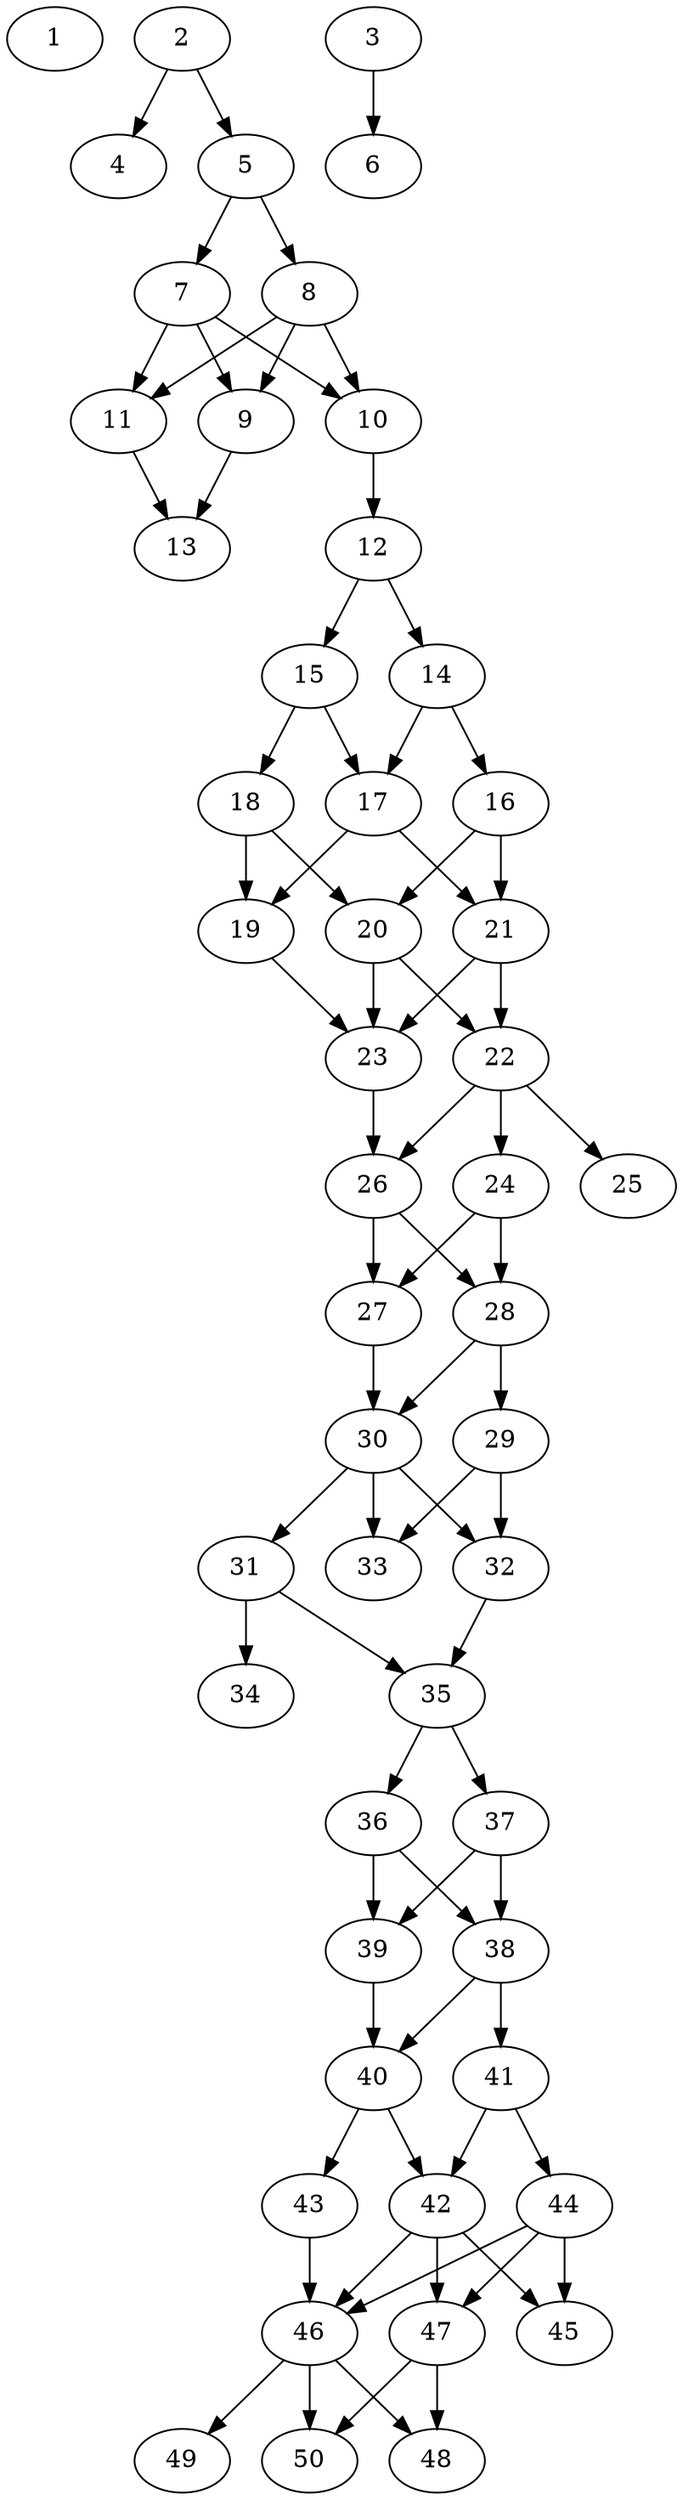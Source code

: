 // DAG automatically generated by daggen at Thu Oct  3 14:07:58 2019
// ./daggen --dot -n 50 --ccr 0.5 --fat 0.3 --regular 0.7 --density 0.7 --mindata 5242880 --maxdata 52428800 
digraph G {
  1 [size="55136256", alpha="0.11", expect_size="27568128"] 
  2 [size="10606592", alpha="0.10", expect_size="5303296"] 
  2 -> 4 [size ="5303296"]
  2 -> 5 [size ="5303296"]
  3 [size="50079744", alpha="0.15", expect_size="25039872"] 
  3 -> 6 [size ="25039872"]
  4 [size="80607232", alpha="0.11", expect_size="40303616"] 
  5 [size="65243136", alpha="0.10", expect_size="32621568"] 
  5 -> 7 [size ="32621568"]
  5 -> 8 [size ="32621568"]
  6 [size="13748224", alpha="0.02", expect_size="6874112"] 
  7 [size="98455552", alpha="0.19", expect_size="49227776"] 
  7 -> 9 [size ="49227776"]
  7 -> 10 [size ="49227776"]
  7 -> 11 [size ="49227776"]
  8 [size="41334784", alpha="0.18", expect_size="20667392"] 
  8 -> 9 [size ="20667392"]
  8 -> 10 [size ="20667392"]
  8 -> 11 [size ="20667392"]
  9 [size="78964736", alpha="0.01", expect_size="39482368"] 
  9 -> 13 [size ="39482368"]
  10 [size="80269312", alpha="0.14", expect_size="40134656"] 
  10 -> 12 [size ="40134656"]
  11 [size="64172032", alpha="0.11", expect_size="32086016"] 
  11 -> 13 [size ="32086016"]
  12 [size="21835776", alpha="0.19", expect_size="10917888"] 
  12 -> 14 [size ="10917888"]
  12 -> 15 [size ="10917888"]
  13 [size="68151296", alpha="0.11", expect_size="34075648"] 
  14 [size="43112448", alpha="0.15", expect_size="21556224"] 
  14 -> 16 [size ="21556224"]
  14 -> 17 [size ="21556224"]
  15 [size="95977472", alpha="0.06", expect_size="47988736"] 
  15 -> 17 [size ="47988736"]
  15 -> 18 [size ="47988736"]
  16 [size="47759360", alpha="0.18", expect_size="23879680"] 
  16 -> 20 [size ="23879680"]
  16 -> 21 [size ="23879680"]
  17 [size="58112000", alpha="0.16", expect_size="29056000"] 
  17 -> 19 [size ="29056000"]
  17 -> 21 [size ="29056000"]
  18 [size="52838400", alpha="0.03", expect_size="26419200"] 
  18 -> 19 [size ="26419200"]
  18 -> 20 [size ="26419200"]
  19 [size="41723904", alpha="0.16", expect_size="20861952"] 
  19 -> 23 [size ="20861952"]
  20 [size="45264896", alpha="0.03", expect_size="22632448"] 
  20 -> 22 [size ="22632448"]
  20 -> 23 [size ="22632448"]
  21 [size="17606656", alpha="0.19", expect_size="8803328"] 
  21 -> 22 [size ="8803328"]
  21 -> 23 [size ="8803328"]
  22 [size="69115904", alpha="0.16", expect_size="34557952"] 
  22 -> 24 [size ="34557952"]
  22 -> 25 [size ="34557952"]
  22 -> 26 [size ="34557952"]
  23 [size="62289920", alpha="0.01", expect_size="31144960"] 
  23 -> 26 [size ="31144960"]
  24 [size="19662848", alpha="0.00", expect_size="9831424"] 
  24 -> 27 [size ="9831424"]
  24 -> 28 [size ="9831424"]
  25 [size="89288704", alpha="0.12", expect_size="44644352"] 
  26 [size="21997568", alpha="0.04", expect_size="10998784"] 
  26 -> 27 [size ="10998784"]
  26 -> 28 [size ="10998784"]
  27 [size="10696704", alpha="0.14", expect_size="5348352"] 
  27 -> 30 [size ="5348352"]
  28 [size="85125120", alpha="0.12", expect_size="42562560"] 
  28 -> 29 [size ="42562560"]
  28 -> 30 [size ="42562560"]
  29 [size="101459968", alpha="0.03", expect_size="50729984"] 
  29 -> 32 [size ="50729984"]
  29 -> 33 [size ="50729984"]
  30 [size="81397760", alpha="0.10", expect_size="40698880"] 
  30 -> 31 [size ="40698880"]
  30 -> 32 [size ="40698880"]
  30 -> 33 [size ="40698880"]
  31 [size="94392320", alpha="0.08", expect_size="47196160"] 
  31 -> 34 [size ="47196160"]
  31 -> 35 [size ="47196160"]
  32 [size="90718208", alpha="0.08", expect_size="45359104"] 
  32 -> 35 [size ="45359104"]
  33 [size="70500352", alpha="0.01", expect_size="35250176"] 
  34 [size="73332736", alpha="0.00", expect_size="36666368"] 
  35 [size="74964992", alpha="0.18", expect_size="37482496"] 
  35 -> 36 [size ="37482496"]
  35 -> 37 [size ="37482496"]
  36 [size="35784704", alpha="0.03", expect_size="17892352"] 
  36 -> 38 [size ="17892352"]
  36 -> 39 [size ="17892352"]
  37 [size="53426176", alpha="0.19", expect_size="26713088"] 
  37 -> 38 [size ="26713088"]
  37 -> 39 [size ="26713088"]
  38 [size="27119616", alpha="0.03", expect_size="13559808"] 
  38 -> 40 [size ="13559808"]
  38 -> 41 [size ="13559808"]
  39 [size="82085888", alpha="0.14", expect_size="41042944"] 
  39 -> 40 [size ="41042944"]
  40 [size="98062336", alpha="0.13", expect_size="49031168"] 
  40 -> 42 [size ="49031168"]
  40 -> 43 [size ="49031168"]
  41 [size="50460672", alpha="0.13", expect_size="25230336"] 
  41 -> 42 [size ="25230336"]
  41 -> 44 [size ="25230336"]
  42 [size="87341056", alpha="0.05", expect_size="43670528"] 
  42 -> 45 [size ="43670528"]
  42 -> 46 [size ="43670528"]
  42 -> 47 [size ="43670528"]
  43 [size="31309824", alpha="0.09", expect_size="15654912"] 
  43 -> 46 [size ="15654912"]
  44 [size="34404352", alpha="0.14", expect_size="17202176"] 
  44 -> 45 [size ="17202176"]
  44 -> 46 [size ="17202176"]
  44 -> 47 [size ="17202176"]
  45 [size="34881536", alpha="0.16", expect_size="17440768"] 
  46 [size="23863296", alpha="0.01", expect_size="11931648"] 
  46 -> 48 [size ="11931648"]
  46 -> 49 [size ="11931648"]
  46 -> 50 [size ="11931648"]
  47 [size="38623232", alpha="0.05", expect_size="19311616"] 
  47 -> 48 [size ="19311616"]
  47 -> 50 [size ="19311616"]
  48 [size="32417792", alpha="0.06", expect_size="16208896"] 
  49 [size="47599616", alpha="0.05", expect_size="23799808"] 
  50 [size="21039104", alpha="0.00", expect_size="10519552"] 
}
